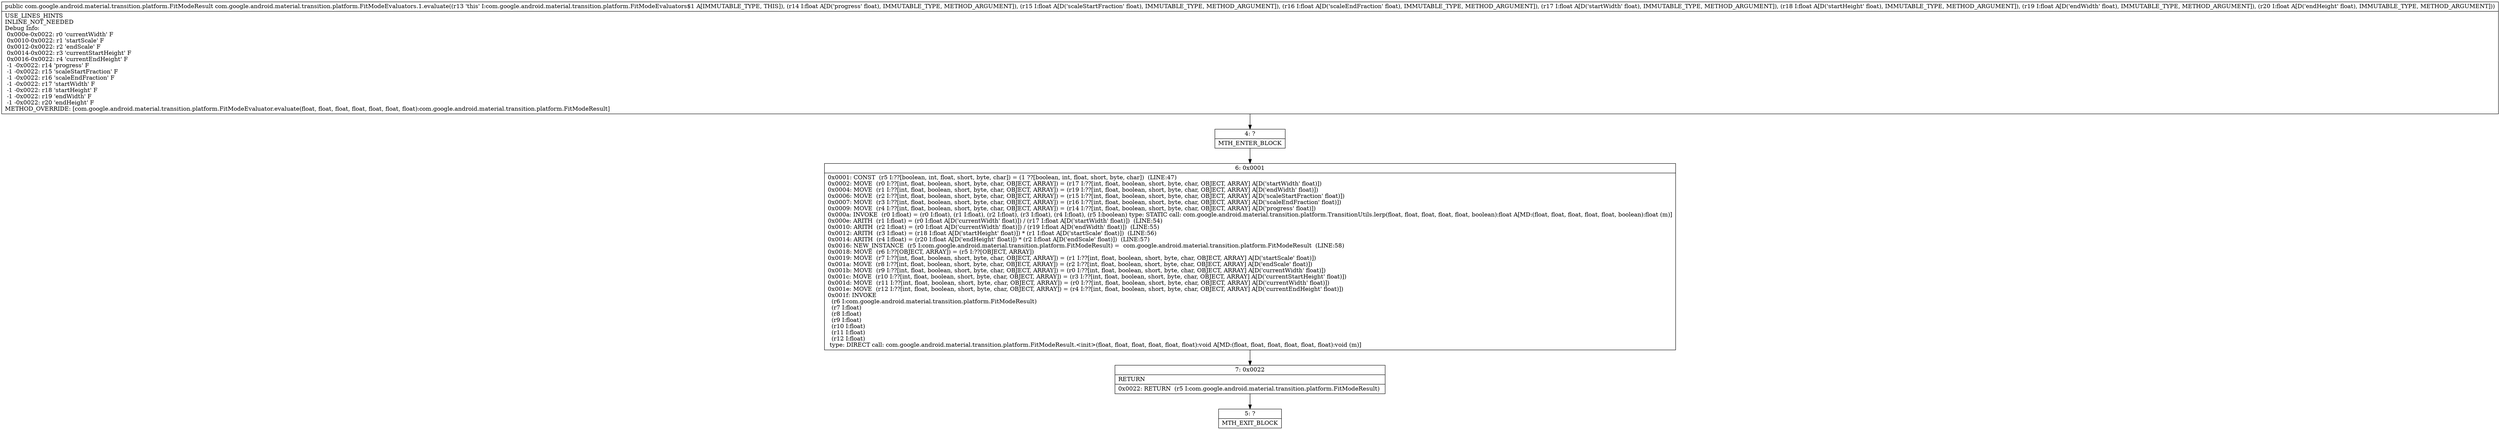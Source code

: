 digraph "CFG forcom.google.android.material.transition.platform.FitModeEvaluators.1.evaluate(FFFFFFF)Lcom\/google\/android\/material\/transition\/platform\/FitModeResult;" {
Node_4 [shape=record,label="{4\:\ ?|MTH_ENTER_BLOCK\l}"];
Node_6 [shape=record,label="{6\:\ 0x0001|0x0001: CONST  (r5 I:??[boolean, int, float, short, byte, char]) = (1 ??[boolean, int, float, short, byte, char])  (LINE:47)\l0x0002: MOVE  (r0 I:??[int, float, boolean, short, byte, char, OBJECT, ARRAY]) = (r17 I:??[int, float, boolean, short, byte, char, OBJECT, ARRAY] A[D('startWidth' float)]) \l0x0004: MOVE  (r1 I:??[int, float, boolean, short, byte, char, OBJECT, ARRAY]) = (r19 I:??[int, float, boolean, short, byte, char, OBJECT, ARRAY] A[D('endWidth' float)]) \l0x0006: MOVE  (r2 I:??[int, float, boolean, short, byte, char, OBJECT, ARRAY]) = (r15 I:??[int, float, boolean, short, byte, char, OBJECT, ARRAY] A[D('scaleStartFraction' float)]) \l0x0007: MOVE  (r3 I:??[int, float, boolean, short, byte, char, OBJECT, ARRAY]) = (r16 I:??[int, float, boolean, short, byte, char, OBJECT, ARRAY] A[D('scaleEndFraction' float)]) \l0x0009: MOVE  (r4 I:??[int, float, boolean, short, byte, char, OBJECT, ARRAY]) = (r14 I:??[int, float, boolean, short, byte, char, OBJECT, ARRAY] A[D('progress' float)]) \l0x000a: INVOKE  (r0 I:float) = (r0 I:float), (r1 I:float), (r2 I:float), (r3 I:float), (r4 I:float), (r5 I:boolean) type: STATIC call: com.google.android.material.transition.platform.TransitionUtils.lerp(float, float, float, float, float, boolean):float A[MD:(float, float, float, float, float, boolean):float (m)]\l0x000e: ARITH  (r1 I:float) = (r0 I:float A[D('currentWidth' float)]) \/ (r17 I:float A[D('startWidth' float)])  (LINE:54)\l0x0010: ARITH  (r2 I:float) = (r0 I:float A[D('currentWidth' float)]) \/ (r19 I:float A[D('endWidth' float)])  (LINE:55)\l0x0012: ARITH  (r3 I:float) = (r18 I:float A[D('startHeight' float)]) * (r1 I:float A[D('startScale' float)])  (LINE:56)\l0x0014: ARITH  (r4 I:float) = (r20 I:float A[D('endHeight' float)]) * (r2 I:float A[D('endScale' float)])  (LINE:57)\l0x0016: NEW_INSTANCE  (r5 I:com.google.android.material.transition.platform.FitModeResult) =  com.google.android.material.transition.platform.FitModeResult  (LINE:58)\l0x0018: MOVE  (r6 I:??[OBJECT, ARRAY]) = (r5 I:??[OBJECT, ARRAY]) \l0x0019: MOVE  (r7 I:??[int, float, boolean, short, byte, char, OBJECT, ARRAY]) = (r1 I:??[int, float, boolean, short, byte, char, OBJECT, ARRAY] A[D('startScale' float)]) \l0x001a: MOVE  (r8 I:??[int, float, boolean, short, byte, char, OBJECT, ARRAY]) = (r2 I:??[int, float, boolean, short, byte, char, OBJECT, ARRAY] A[D('endScale' float)]) \l0x001b: MOVE  (r9 I:??[int, float, boolean, short, byte, char, OBJECT, ARRAY]) = (r0 I:??[int, float, boolean, short, byte, char, OBJECT, ARRAY] A[D('currentWidth' float)]) \l0x001c: MOVE  (r10 I:??[int, float, boolean, short, byte, char, OBJECT, ARRAY]) = (r3 I:??[int, float, boolean, short, byte, char, OBJECT, ARRAY] A[D('currentStartHeight' float)]) \l0x001d: MOVE  (r11 I:??[int, float, boolean, short, byte, char, OBJECT, ARRAY]) = (r0 I:??[int, float, boolean, short, byte, char, OBJECT, ARRAY] A[D('currentWidth' float)]) \l0x001e: MOVE  (r12 I:??[int, float, boolean, short, byte, char, OBJECT, ARRAY]) = (r4 I:??[int, float, boolean, short, byte, char, OBJECT, ARRAY] A[D('currentEndHeight' float)]) \l0x001f: INVOKE  \l  (r6 I:com.google.android.material.transition.platform.FitModeResult)\l  (r7 I:float)\l  (r8 I:float)\l  (r9 I:float)\l  (r10 I:float)\l  (r11 I:float)\l  (r12 I:float)\l type: DIRECT call: com.google.android.material.transition.platform.FitModeResult.\<init\>(float, float, float, float, float, float):void A[MD:(float, float, float, float, float, float):void (m)]\l}"];
Node_7 [shape=record,label="{7\:\ 0x0022|RETURN\l|0x0022: RETURN  (r5 I:com.google.android.material.transition.platform.FitModeResult) \l}"];
Node_5 [shape=record,label="{5\:\ ?|MTH_EXIT_BLOCK\l}"];
MethodNode[shape=record,label="{public com.google.android.material.transition.platform.FitModeResult com.google.android.material.transition.platform.FitModeEvaluators.1.evaluate((r13 'this' I:com.google.android.material.transition.platform.FitModeEvaluators$1 A[IMMUTABLE_TYPE, THIS]), (r14 I:float A[D('progress' float), IMMUTABLE_TYPE, METHOD_ARGUMENT]), (r15 I:float A[D('scaleStartFraction' float), IMMUTABLE_TYPE, METHOD_ARGUMENT]), (r16 I:float A[D('scaleEndFraction' float), IMMUTABLE_TYPE, METHOD_ARGUMENT]), (r17 I:float A[D('startWidth' float), IMMUTABLE_TYPE, METHOD_ARGUMENT]), (r18 I:float A[D('startHeight' float), IMMUTABLE_TYPE, METHOD_ARGUMENT]), (r19 I:float A[D('endWidth' float), IMMUTABLE_TYPE, METHOD_ARGUMENT]), (r20 I:float A[D('endHeight' float), IMMUTABLE_TYPE, METHOD_ARGUMENT]))  | USE_LINES_HINTS\lINLINE_NOT_NEEDED\lDebug Info:\l  0x000e\-0x0022: r0 'currentWidth' F\l  0x0010\-0x0022: r1 'startScale' F\l  0x0012\-0x0022: r2 'endScale' F\l  0x0014\-0x0022: r3 'currentStartHeight' F\l  0x0016\-0x0022: r4 'currentEndHeight' F\l  \-1 \-0x0022: r14 'progress' F\l  \-1 \-0x0022: r15 'scaleStartFraction' F\l  \-1 \-0x0022: r16 'scaleEndFraction' F\l  \-1 \-0x0022: r17 'startWidth' F\l  \-1 \-0x0022: r18 'startHeight' F\l  \-1 \-0x0022: r19 'endWidth' F\l  \-1 \-0x0022: r20 'endHeight' F\lMETHOD_OVERRIDE: [com.google.android.material.transition.platform.FitModeEvaluator.evaluate(float, float, float, float, float, float, float):com.google.android.material.transition.platform.FitModeResult]\l}"];
MethodNode -> Node_4;Node_4 -> Node_6;
Node_6 -> Node_7;
Node_7 -> Node_5;
}

